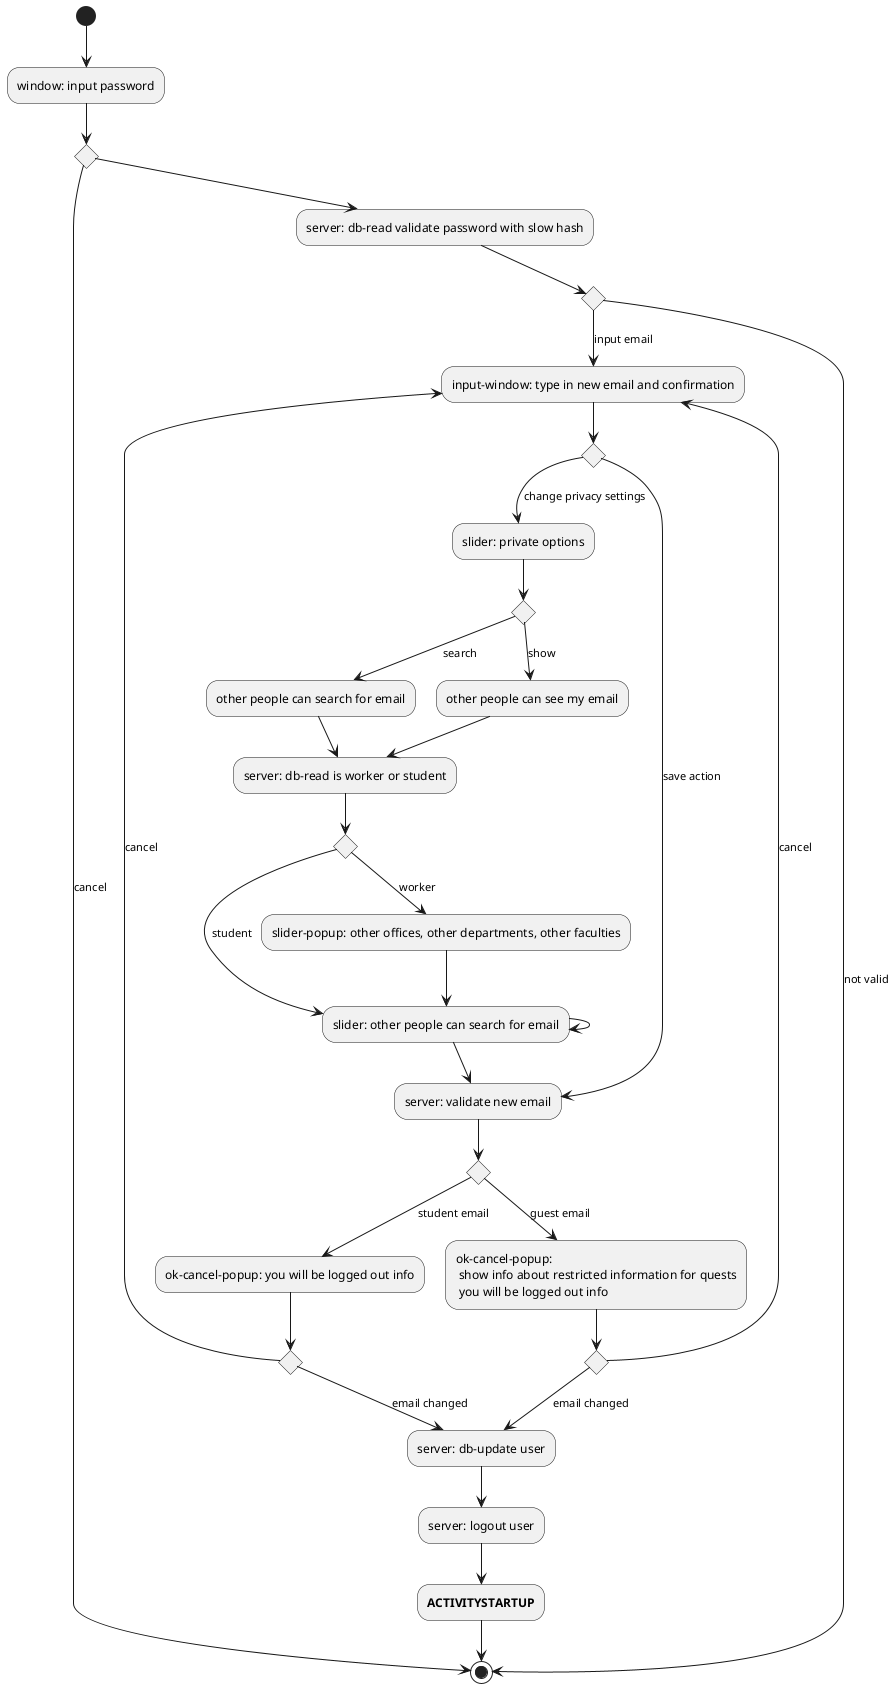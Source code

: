                 @startuml
(*)  --> "window: input password"
if "" then
    --> [cancel] (*)
else
    --> "server: db-read validate password with slow hash"
    if "" then
        --> [not valid] (*)
    else
        --> [input email] "input-window: type in new email and confirmation"
        if "" then
            --> [change privacy settings] "slider: private options"
            if "" then
                --> [show] "other people can see my email"
                --> "server: db-read is worker or student"
                if "" then
                    --> [worker] "slider-popup: other offices, other departments, other faculties"
                    --> "slider: other people can search for email"
                    --> "server: validate new email"
                else
                    --> [student] "slider: other people can search for email"
                    --> "slider: other people can search for email"
                Endif
            else
                --> [search] "other people can search for email"
                --> "server: db-read is worker or student"
            Endif
        else
            --> [save action] "server: validate new email"
            if "" then
                --> [guest email] "ok-cancel-popup:\n show info about restricted information for quests\n you will be logged out info"
                if "" then
                    --> [email changed] "server: db-update user"
                    --> "server: logout user"
                    --> "**ACTIVITYSTARTUP**"
                    --> (*)
                else
                    --> [cancel] "input-window: type in new email and confirmation"
                Endif
            else
                --> [student email] "ok-cancel-popup: you will be logged out info"
                if "" then
                    --> [email changed] "server: db-update user"
                else
                    --> [cancel] "input-window: type in new email and confirmation"
                Endif
            Endif
        Endif
    Endif
Endif
@enduml